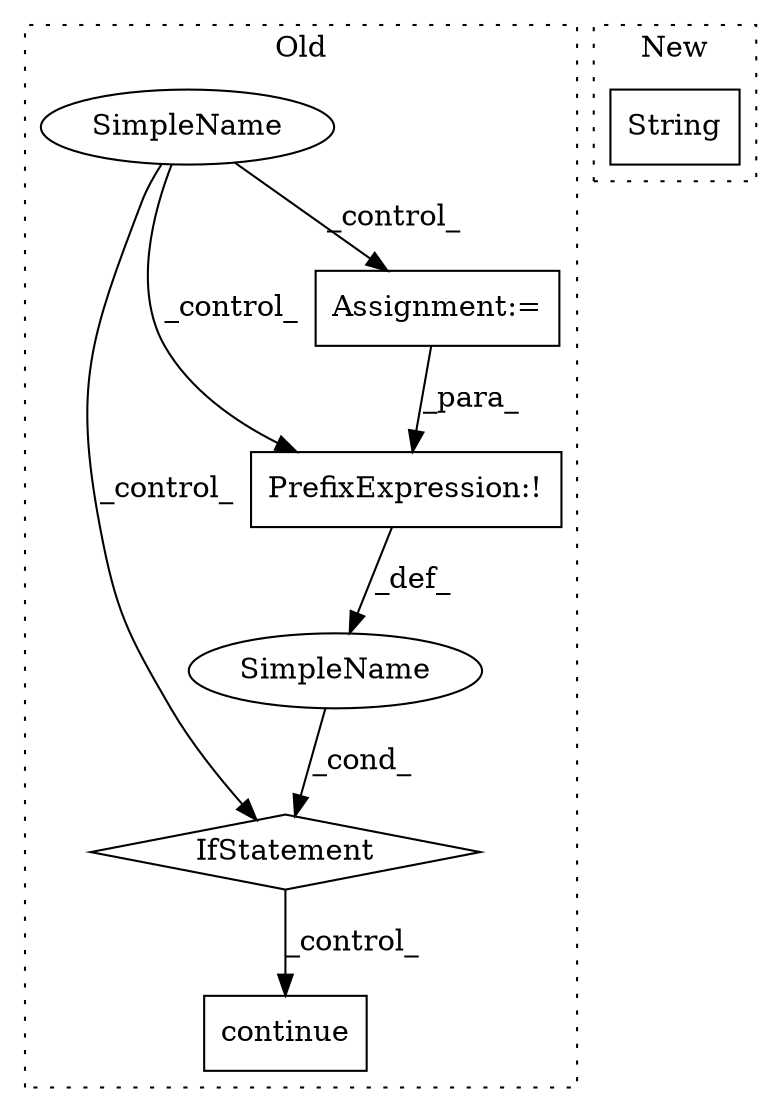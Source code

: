 digraph G {
subgraph cluster0 {
1 [label="continue" a="18" s="34871" l="9" shape="box"];
3 [label="IfStatement" a="25" s="34716,34766" l="4,2" shape="diamond"];
4 [label="SimpleName" a="42" s="" l="" shape="ellipse"];
5 [label="SimpleName" a="42" s="" l="" shape="ellipse"];
6 [label="PrefixExpression:!" a="38" s="34720" l="1" shape="box"];
7 [label="Assignment:=" a="7" s="34647" l="1" shape="box"];
label = "Old";
style="dotted";
}
subgraph cluster1 {
2 [label="String" a="32" s="33902,33916" l="7,1" shape="box"];
label = "New";
style="dotted";
}
3 -> 1 [label="_control_"];
4 -> 3 [label="_cond_"];
5 -> 7 [label="_control_"];
5 -> 6 [label="_control_"];
5 -> 3 [label="_control_"];
6 -> 4 [label="_def_"];
7 -> 6 [label="_para_"];
}